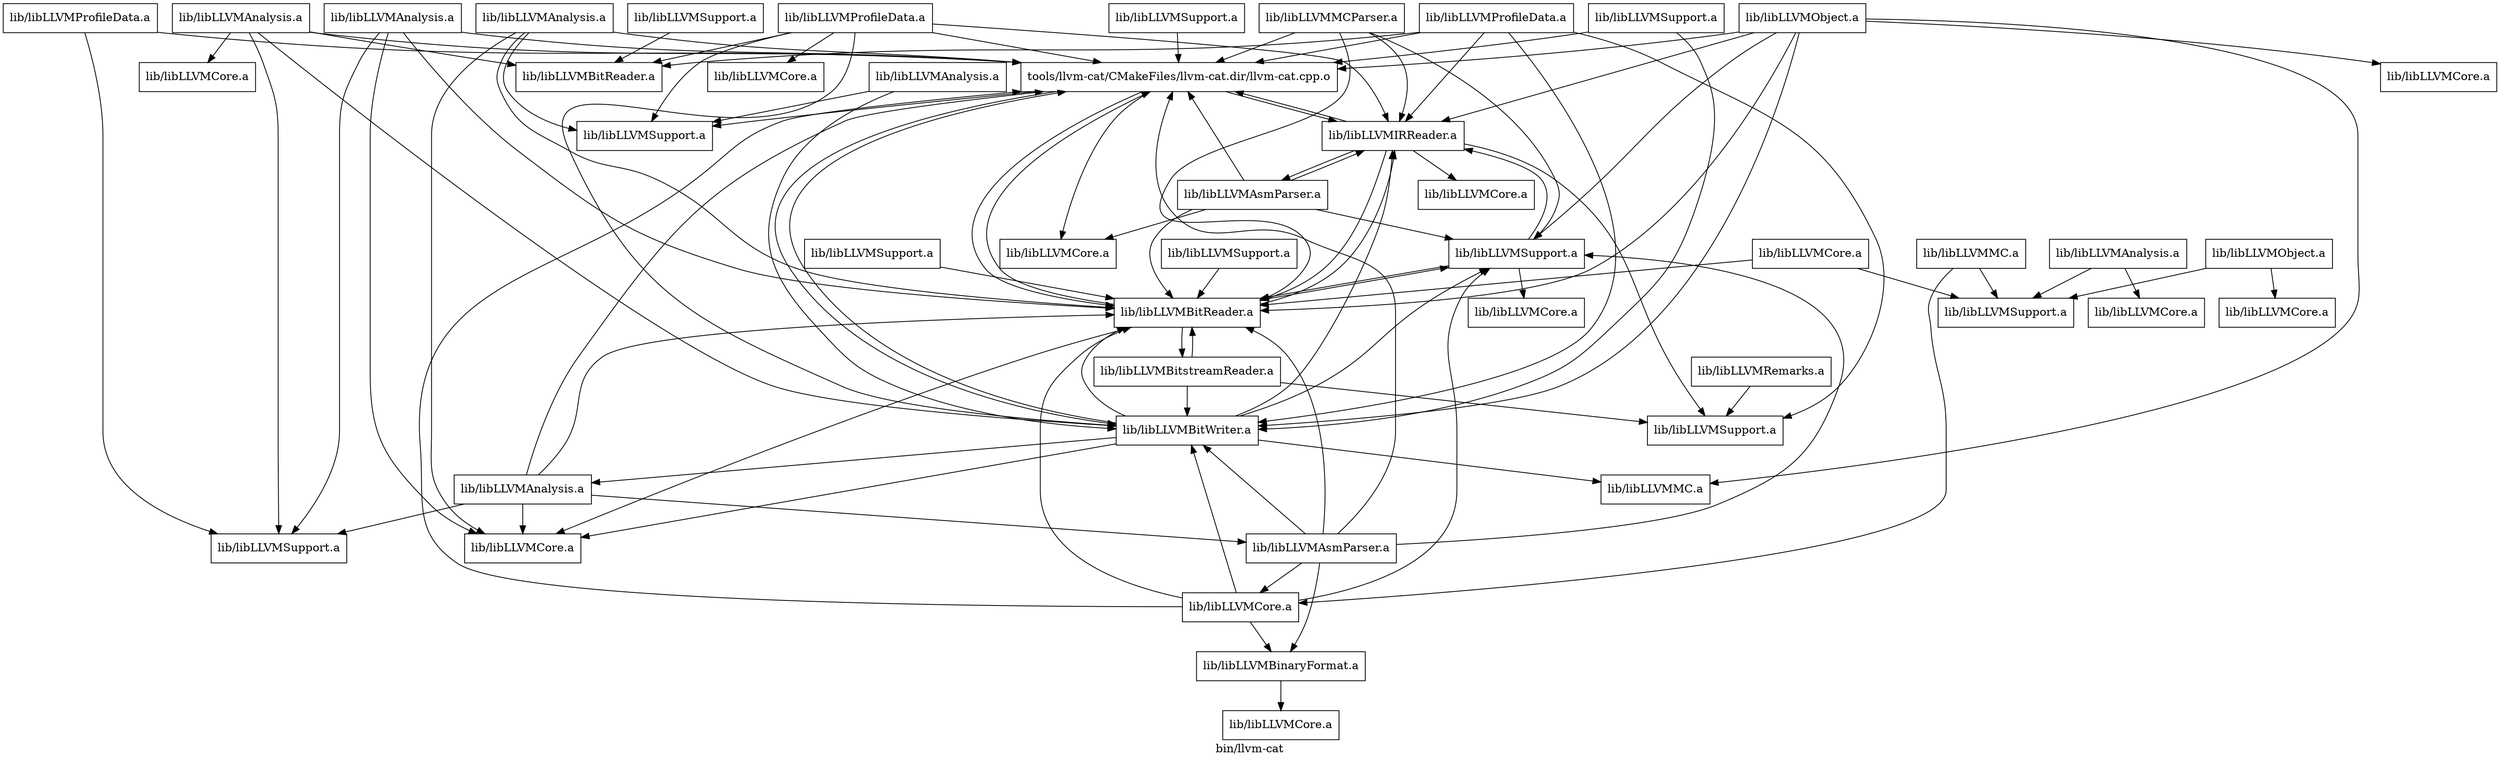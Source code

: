 digraph "bin/llvm-cat" {
	label="bin/llvm-cat";

	Node0x56492664f058 [shape=record,shape=record,label="{tools/llvm-cat/CMakeFiles/llvm-cat.dir/llvm-cat.cpp.o}"];
	Node0x56492664f058 -> Node0x564926653be8;
	Node0x56492664f058 -> Node0x564926653500;
	Node0x56492664f058 -> Node0x564926654b58;
	Node0x56492664f058 -> Node0x564926658bf0;
	Node0x56492664f058 -> Node0x564926650f38;
	Node0x564926653be8 [shape=record,shape=record,label="{lib/libLLVMIRReader.a}"];
	Node0x564926653be8 -> Node0x56492664f058;
	Node0x564926653be8 -> Node0x564926653500;
	Node0x564926653be8 -> Node0x564926651ca0;
	Node0x564926653be8 -> Node0x5649266550a0;
	Node0x564926653be8 -> Node0x564926650168;
	Node0x564926653500 [shape=record,shape=record,label="{lib/libLLVMBitReader.a}"];
	Node0x564926653500 -> Node0x56492664f058;
	Node0x564926653500 -> Node0x564926653be8;
	Node0x564926653500 -> Node0x5649266573f8;
	Node0x564926653500 -> Node0x56492665b0e8;
	Node0x564926653500 -> Node0x564926653df0;
	Node0x564926654b58 [shape=record,shape=record,label="{lib/libLLVMBitWriter.a}"];
	Node0x564926654b58 -> Node0x56492664f058;
	Node0x564926654b58 -> Node0x564926653be8;
	Node0x564926654b58 -> Node0x564926653500;
	Node0x564926654b58 -> Node0x5649266573f8;
	Node0x564926654b58 -> Node0x56492665b0e8;
	Node0x564926654b58 -> Node0x56492665aba0;
	Node0x564926654b58 -> Node0x564926650440;
	Node0x564926658bf0 [shape=record,shape=record,label="{lib/libLLVMCore.a}"];
	Node0x564926650f38 [shape=record,shape=record,label="{lib/libLLVMSupport.a}"];
	Node0x564926651ca0 [shape=record,shape=record,label="{lib/libLLVMCore.a}"];
	Node0x5649266550a0 [shape=record,shape=record,label="{lib/libLLVMSupport.a}"];
	Node0x564926650168 [shape=record,shape=record,label="{lib/libLLVMAsmParser.a}"];
	Node0x564926650168 -> Node0x56492664f058;
	Node0x564926650168 -> Node0x564926653be8;
	Node0x564926650168 -> Node0x564926653500;
	Node0x564926650168 -> Node0x564926658bf0;
	Node0x564926650168 -> Node0x56492665b0e8;
	Node0x5649266573f8 [shape=record,shape=record,label="{lib/libLLVMCore.a}"];
	Node0x56492665b0e8 [shape=record,shape=record,label="{lib/libLLVMSupport.a}"];
	Node0x56492665b0e8 -> Node0x564926653be8;
	Node0x56492665b0e8 -> Node0x564926653500;
	Node0x56492665b0e8 -> Node0x56492665b560;
	Node0x564926653df0 [shape=record,shape=record,label="{lib/libLLVMBitstreamReader.a}"];
	Node0x564926653df0 -> Node0x564926653500;
	Node0x564926653df0 -> Node0x564926654b58;
	Node0x564926653df0 -> Node0x5649266550a0;
	Node0x56492665aba0 [shape=record,shape=record,label="{lib/libLLVMAnalysis.a}"];
	Node0x56492665aba0 -> Node0x56492664f058;
	Node0x56492665aba0 -> Node0x564926653500;
	Node0x56492665aba0 -> Node0x5649266573f8;
	Node0x56492665aba0 -> Node0x56492664fbb8;
	Node0x56492665aba0 -> Node0x56492665b5c8;
	Node0x564926650440 [shape=record,shape=record,label="{lib/libLLVMMC.a}"];
	Node0x564926658368 [shape=record,shape=record,label="{lib/libLLVMCore.a}"];
	Node0x564926658368 -> Node0x56492664f058;
	Node0x564926658368 -> Node0x564926653500;
	Node0x564926658368 -> Node0x564926654b58;
	Node0x564926658368 -> Node0x56492665b0e8;
	Node0x564926658368 -> Node0x56492664fe28;
	Node0x56492664fe28 [shape=record,shape=record,label="{lib/libLLVMBinaryFormat.a}"];
	Node0x56492664fe28 -> Node0x564926657e20;
	Node0x56492665b560 [shape=record,shape=record,label="{lib/libLLVMCore.a}"];
	Node0x56492665b5c8 [shape=record,shape=record,label="{lib/libLLVMAsmParser.a}"];
	Node0x56492665b5c8 -> Node0x56492664f058;
	Node0x56492665b5c8 -> Node0x564926653500;
	Node0x56492665b5c8 -> Node0x564926654b58;
	Node0x56492665b5c8 -> Node0x564926658368;
	Node0x56492665b5c8 -> Node0x56492665b0e8;
	Node0x56492665b5c8 -> Node0x56492664fe28;
	Node0x56492664fbb8 [shape=record,shape=record,label="{lib/libLLVMSupport.a}"];
	Node0x564926651b00 [shape=record,shape=record,label="{lib/libLLVMAnalysis.a}"];
	Node0x564926651b00 -> Node0x56492664f058;
	Node0x564926651b00 -> Node0x564926653500;
	Node0x564926651b00 -> Node0x5649266573f8;
	Node0x564926651b00 -> Node0x564926650f38;
	Node0x56492665a318 [shape=record,shape=record,label="{lib/libLLVMAnalysis.a}"];
	Node0x56492665a318 -> Node0x56492664f058;
	Node0x56492665a318 -> Node0x564926653500;
	Node0x56492665a318 -> Node0x5649266573f8;
	Node0x56492665a318 -> Node0x56492664fbb8;
	Node0x564926656830 [shape=record,shape=record,label="{lib/libLLVMSupport.a}"];
	Node0x564926656830 -> Node0x56492664f058;
	Node0x564926652388 [shape=record,shape=record,label="{lib/libLLVMAnalysis.a}"];
	Node0x564926652388 -> Node0x56492664f058;
	Node0x564926652388 -> Node0x564926652b40;
	Node0x564926652388 -> Node0x564926654b58;
	Node0x564926652388 -> Node0x56492665a1e0;
	Node0x564926652388 -> Node0x56492664fbb8;
	Node0x564926652b40 [shape=record,shape=record,label="{lib/libLLVMBitReader.a}"];
	Node0x56492665a1e0 [shape=record,shape=record,label="{lib/libLLVMCore.a}"];
	Node0x564926657ce8 [shape=record,shape=record,label="{lib/libLLVMSupport.a}"];
	Node0x564926657ce8 -> Node0x564926653500;
	Node0x564926658300 [shape=record,shape=record,label="{lib/libLLVMAnalysis.a}"];
	Node0x564926658300 -> Node0x564926654b58;
	Node0x564926658300 -> Node0x564926650f38;
	Node0x564926653c50 [shape=record,shape=record,label="{lib/libLLVMSupport.a}"];
	Node0x564926653c50 -> Node0x56492664f058;
	Node0x564926653c50 -> Node0x564926654b58;
	Node0x564926653568 [shape=record,shape=record,label="{lib/libLLVMAnalysis.a}"];
	Node0x564926653568 -> Node0x5649266543a0;
	Node0x564926653568 -> Node0x564926658710;
	Node0x5649266543a0 [shape=record,shape=record,label="{lib/libLLVMCore.a}"];
	Node0x564926658710 [shape=record,shape=record,label="{lib/libLLVMSupport.a}"];
	Node0x564926651480 [shape=record,shape=record,label="{lib/libLLVMProfileData.a}"];
	Node0x564926651480 -> Node0x56492664f058;
	Node0x564926651480 -> Node0x564926653be8;
	Node0x564926651480 -> Node0x564926652b40;
	Node0x564926651480 -> Node0x564926654b58;
	Node0x564926651480 -> Node0x56492665beb8;
	Node0x564926651480 -> Node0x564926650f38;
	Node0x56492665beb8 [shape=record,shape=record,label="{lib/libLLVMCore.a}"];
	Node0x5649266519c8 [shape=record,shape=record,label="{lib/libLLVMProfileData.a}"];
	Node0x5649266519c8 -> Node0x56492664f058;
	Node0x5649266519c8 -> Node0x564926653be8;
	Node0x5649266519c8 -> Node0x564926652b40;
	Node0x5649266519c8 -> Node0x564926654b58;
	Node0x5649266519c8 -> Node0x5649266550a0;
	Node0x56492665a5f0 [shape=record,shape=record,label="{lib/libLLVMProfileData.a}"];
	Node0x56492665a5f0 -> Node0x56492664f058;
	Node0x56492665a5f0 -> Node0x56492664fbb8;
	Node0x564926656b70 [shape=record,shape=record,label="{lib/libLLVMSupport.a}"];
	Node0x564926656b70 -> Node0x564926653500;
	Node0x564926655b30 [shape=record,shape=record,label="{lib/libLLVMObject.a}"];
	Node0x564926655b30 -> Node0x56492664f058;
	Node0x564926655b30 -> Node0x564926653be8;
	Node0x564926655b30 -> Node0x564926653500;
	Node0x564926655b30 -> Node0x564926654b58;
	Node0x564926655b30 -> Node0x5649266591a0;
	Node0x564926655b30 -> Node0x56492665b0e8;
	Node0x564926655b30 -> Node0x564926650440;
	Node0x5649266591a0 [shape=record,shape=record,label="{lib/libLLVMCore.a}"];
	Node0x56492665b490 [shape=record,shape=record,label="{lib/libLLVMCore.a}"];
	Node0x56492665b490 -> Node0x564926653500;
	Node0x56492665b490 -> Node0x564926658710;
	Node0x56492665bde8 [shape=record,shape=record,label="{lib/libLLVMObject.a}"];
	Node0x56492665bde8 -> Node0x56492664f128;
	Node0x56492665bde8 -> Node0x564926658710;
	Node0x56492664f128 [shape=record,shape=record,label="{lib/libLLVMCore.a}"];
	Node0x564926659888 [shape=record,shape=record,label="{lib/libLLVMRemarks.a}"];
	Node0x564926659888 -> Node0x5649266550a0;
	Node0x56492664f810 [shape=record,shape=record,label="{lib/libLLVMSupport.a}"];
	Node0x56492664f810 -> Node0x564926652b40;
	Node0x5649266535d0 [shape=record,shape=record,label="{lib/libLLVMMCParser.a}"];
	Node0x5649266535d0 -> Node0x56492664f058;
	Node0x5649266535d0 -> Node0x564926653be8;
	Node0x5649266535d0 -> Node0x564926653500;
	Node0x5649266535d0 -> Node0x56492665b0e8;
	Node0x564926652458 [shape=record,shape=record,label="{lib/libLLVMMC.a}"];
	Node0x564926652458 -> Node0x564926658368;
	Node0x564926652458 -> Node0x564926658710;
	Node0x564926657e20 [shape=record,shape=record,label="{lib/libLLVMCore.a}"];
}
